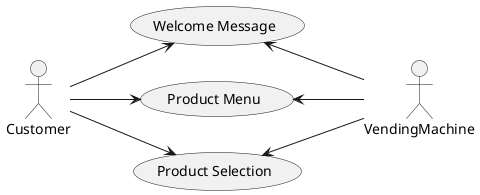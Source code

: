 @startuml

left to right direction

:Customer:
:VendingMachine:

(Welcome Message)
(Product Menu)
(Product Selection)

Customer --> (Welcome Message)
(Welcome Message) <-- VendingMachine

Customer --> (Product Menu)
(Product Menu) <-- VendingMachine

Customer --> (Product Selection)
(Product Selection) <-- VendingMachine





@enduml